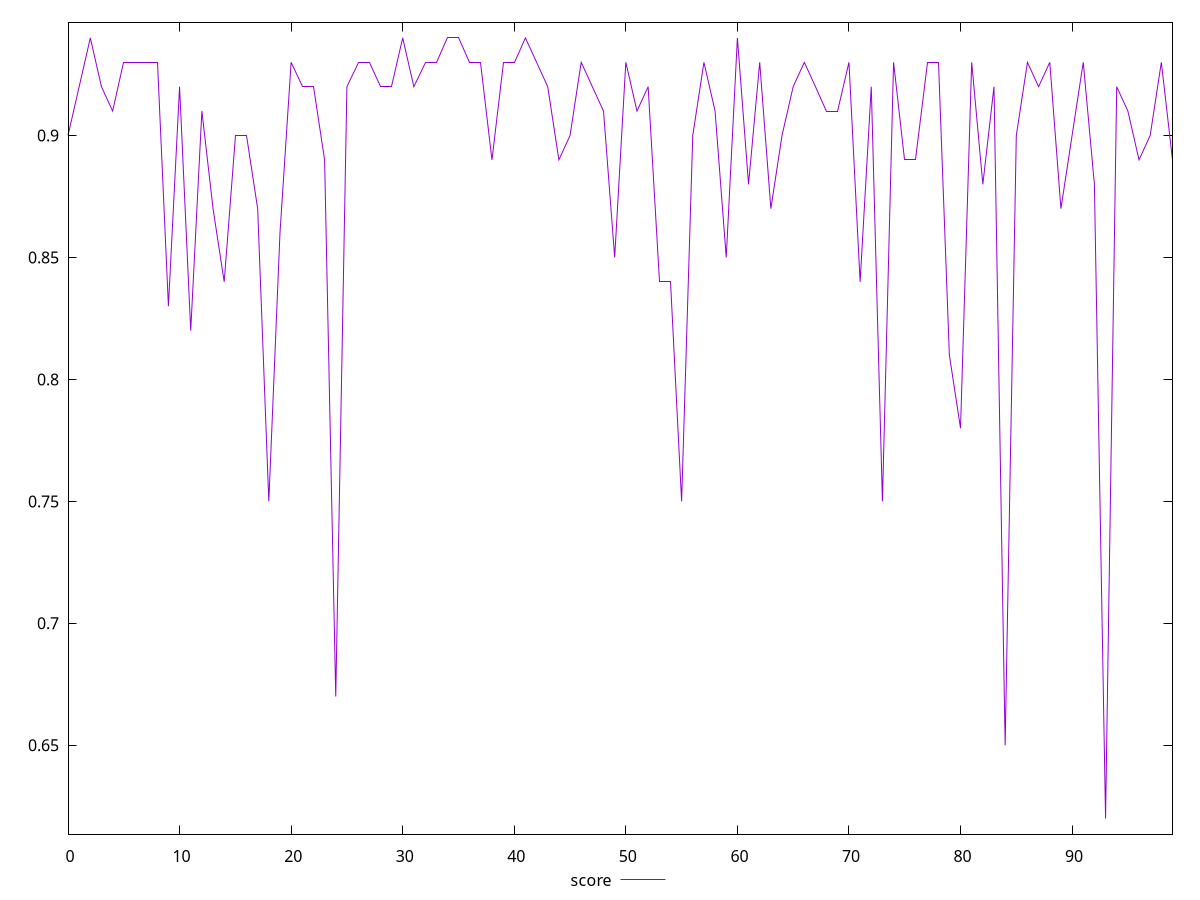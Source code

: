 reset

$score <<EOF
0 0.9
1 0.92
2 0.94
3 0.92
4 0.91
5 0.93
6 0.93
7 0.93
8 0.93
9 0.83
10 0.92
11 0.82
12 0.91
13 0.87
14 0.84
15 0.9
16 0.9
17 0.87
18 0.75
19 0.86
20 0.93
21 0.92
22 0.92
23 0.89
24 0.67
25 0.92
26 0.93
27 0.93
28 0.92
29 0.92
30 0.94
31 0.92
32 0.93
33 0.93
34 0.94
35 0.94
36 0.93
37 0.93
38 0.89
39 0.93
40 0.93
41 0.94
42 0.93
43 0.92
44 0.89
45 0.9
46 0.93
47 0.92
48 0.91
49 0.85
50 0.93
51 0.91
52 0.92
53 0.84
54 0.84
55 0.75
56 0.9
57 0.93
58 0.91
59 0.85
60 0.94
61 0.88
62 0.93
63 0.87
64 0.9
65 0.92
66 0.93
67 0.92
68 0.91
69 0.91
70 0.93
71 0.84
72 0.92
73 0.75
74 0.93
75 0.89
76 0.89
77 0.93
78 0.93
79 0.81
80 0.78
81 0.93
82 0.88
83 0.92
84 0.65
85 0.9
86 0.93
87 0.92
88 0.93
89 0.87
90 0.9
91 0.93
92 0.88
93 0.62
94 0.92
95 0.91
96 0.89
97 0.9
98 0.93
99 0.89
EOF

set key outside below
set xrange [0:99]
set yrange [0.6136:0.9463999999999999]
set trange [0.6136:0.9463999999999999]
set terminal svg size 640, 500 enhanced background rgb 'white'
set output "reprap/bootup-time/samples/pages+cached+noexternal+nomedia+nocss+nojs/score/values.svg"

plot $score title "score" with line

reset
